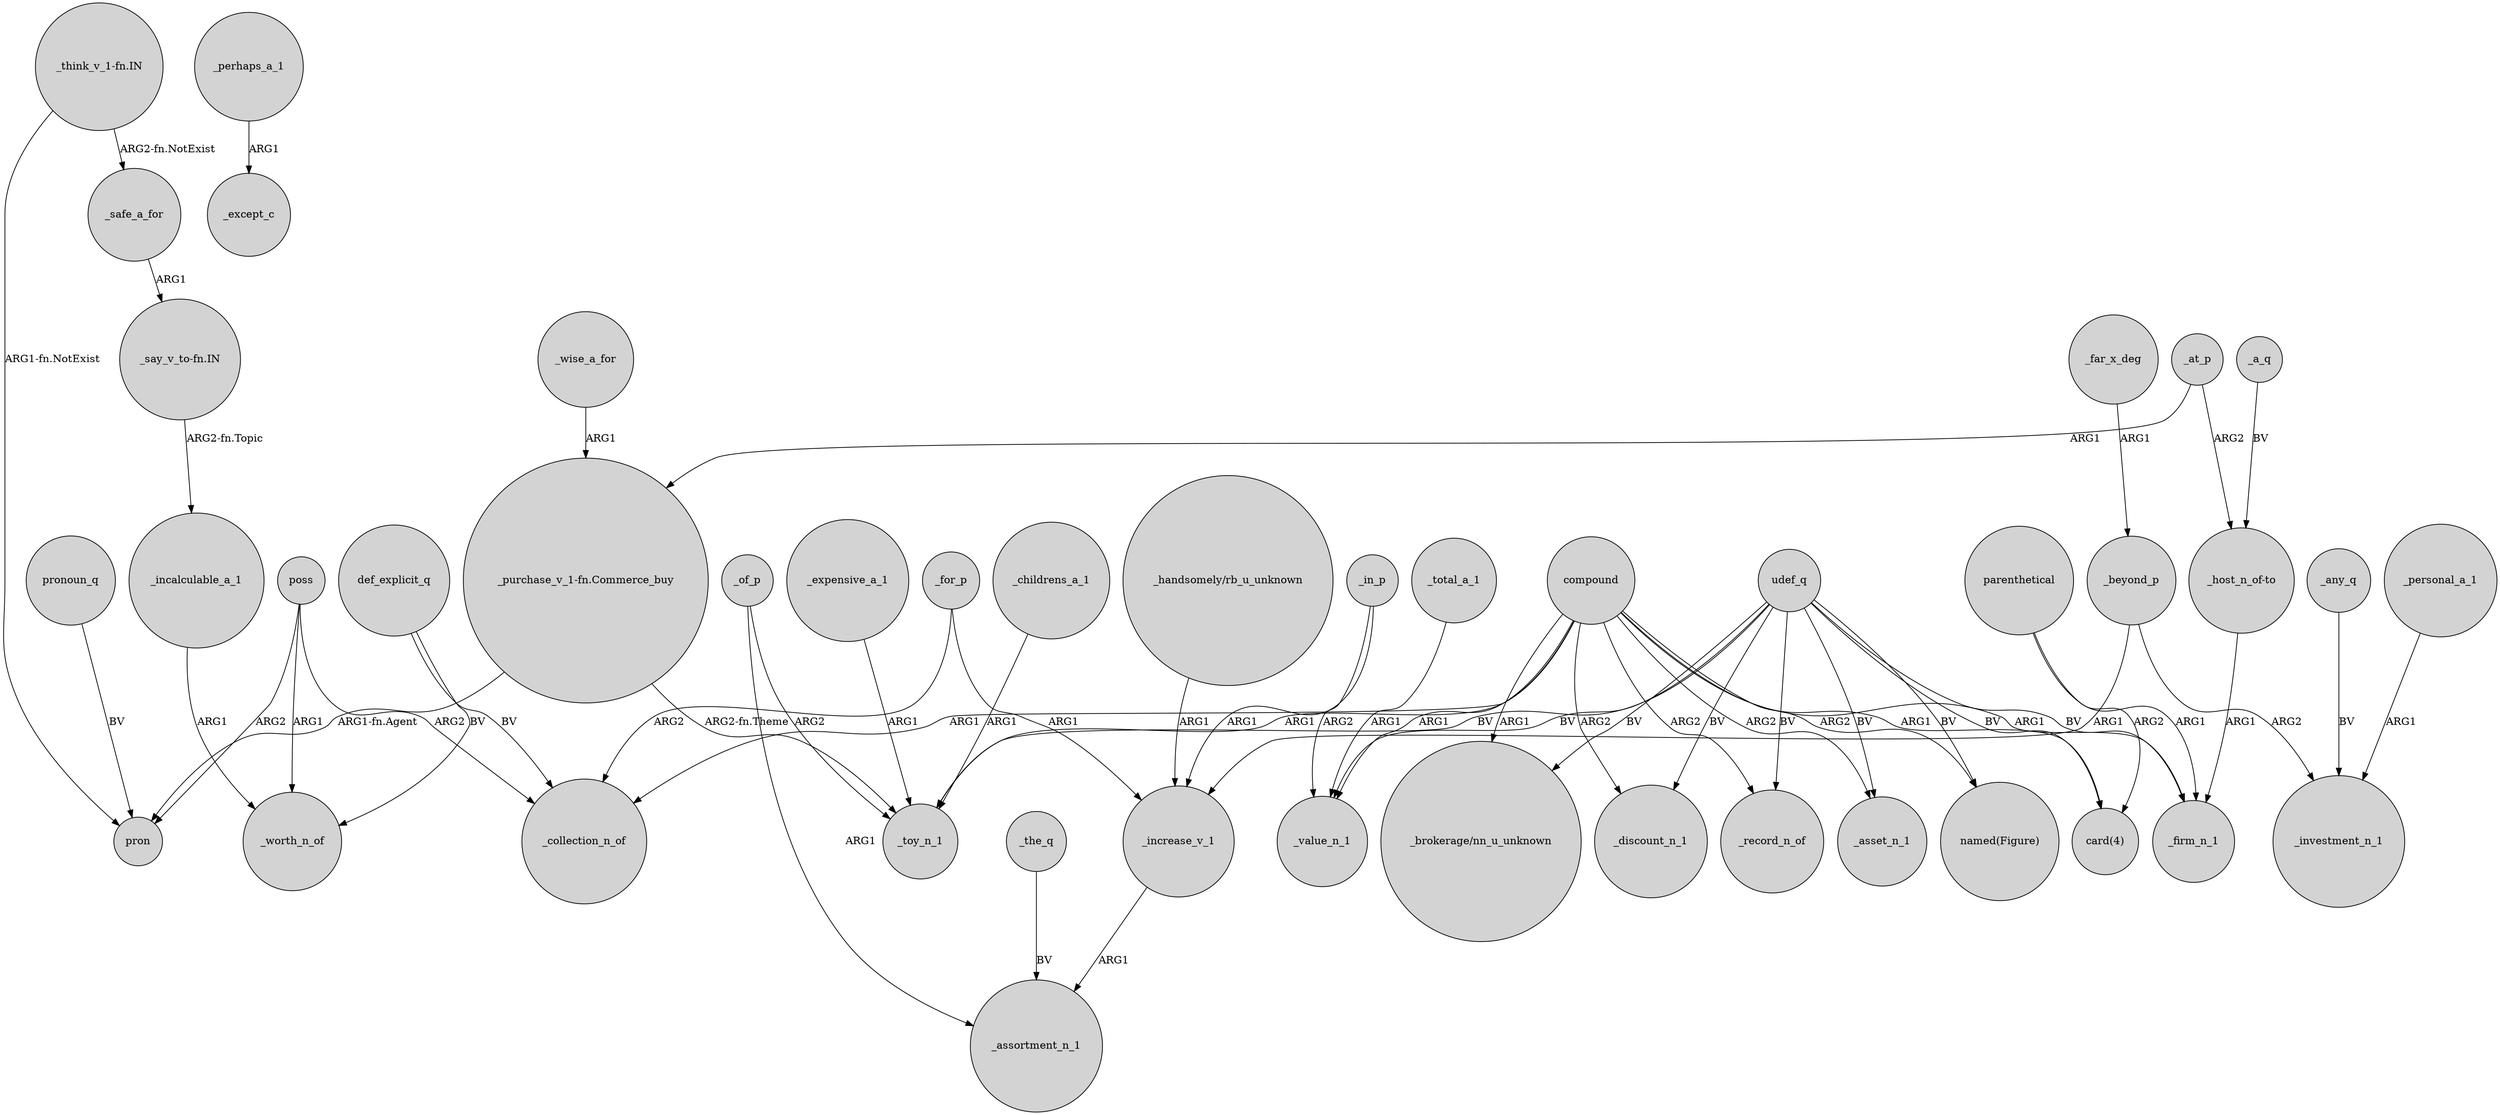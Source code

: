 digraph {
	node [shape=circle style=filled]
	_safe_a_for -> "_say_v_to-fn.IN" [label=ARG1]
	_of_p -> _toy_n_1 [label=ARG2]
	_far_x_deg -> _beyond_p [label=ARG1]
	_a_q -> "_host_n_of-to" [label=BV]
	_personal_a_1 -> _investment_n_1 [label=ARG1]
	poss -> pron [label=ARG2]
	poss -> _worth_n_of [label=ARG1]
	"_think_v_1-fn.IN" -> pron [label="ARG1-fn.NotExist"]
	_incalculable_a_1 -> _worth_n_of [label=ARG1]
	parenthetical -> _firm_n_1 [label=ARG1]
	_perhaps_a_1 -> _except_c [label=ARG1]
	udef_q -> _record_n_of [label=BV]
	def_explicit_q -> _worth_n_of [label=BV]
	_in_p -> _value_n_1 [label=ARG2]
	_of_p -> _assortment_n_1 [label=ARG1]
	_beyond_p -> _increase_v_1 [label=ARG1]
	udef_q -> _firm_n_1 [label=BV]
	udef_q -> "named(Figure)" [label=BV]
	udef_q -> _discount_n_1 [label=BV]
	udef_q -> _asset_n_1 [label=BV]
	udef_q -> "card(4)" [label=BV]
	_total_a_1 -> _value_n_1 [label=ARG1]
	"_think_v_1-fn.IN" -> _safe_a_for [label="ARG2-fn.NotExist"]
	"_purchase_v_1-fn.Commerce_buy" -> pron [label="ARG1-fn.Agent"]
	_at_p -> "_host_n_of-to" [label=ARG2]
	compound -> _record_n_of [label=ARG2]
	poss -> _collection_n_of [label=ARG2]
	udef_q -> "_brokerage/nn_u_unknown" [label=BV]
	pronoun_q -> pron [label=BV]
	"_host_n_of-to" -> _firm_n_1 [label=ARG1]
	"_handsomely/rb_u_unknown" -> _increase_v_1 [label=ARG1]
	_expensive_a_1 -> _toy_n_1 [label=ARG1]
	parenthetical -> "card(4)" [label=ARG2]
	_wise_a_for -> "_purchase_v_1-fn.Commerce_buy" [label=ARG1]
	_the_q -> _assortment_n_1 [label=BV]
	_for_p -> _increase_v_1 [label=ARG1]
	"_purchase_v_1-fn.Commerce_buy" -> _toy_n_1 [label="ARG2-fn.Theme"]
	compound -> "named(Figure)" [label=ARG2]
	_for_p -> _collection_n_of [label=ARG2]
	"_say_v_to-fn.IN" -> _incalculable_a_1 [label="ARG2-fn.Topic"]
	compound -> _firm_n_1 [label=ARG1]
	compound -> _toy_n_1 [label=ARG1]
	_childrens_a_1 -> _toy_n_1 [label=ARG1]
	udef_q -> _toy_n_1 [label=BV]
	_in_p -> _increase_v_1 [label=ARG1]
	_at_p -> "_purchase_v_1-fn.Commerce_buy" [label=ARG1]
	_increase_v_1 -> _assortment_n_1 [label=ARG1]
	udef_q -> _value_n_1 [label=BV]
	compound -> _discount_n_1 [label=ARG2]
	compound -> "_brokerage/nn_u_unknown" [label=ARG1]
	_any_q -> _investment_n_1 [label=BV]
	def_explicit_q -> _collection_n_of [label=BV]
	compound -> _collection_n_of [label=ARG1]
	_beyond_p -> _investment_n_1 [label=ARG2]
	compound -> _value_n_1 [label=ARG1]
	compound -> _asset_n_1 [label=ARG2]
	compound -> "card(4)" [label=ARG1]
}
